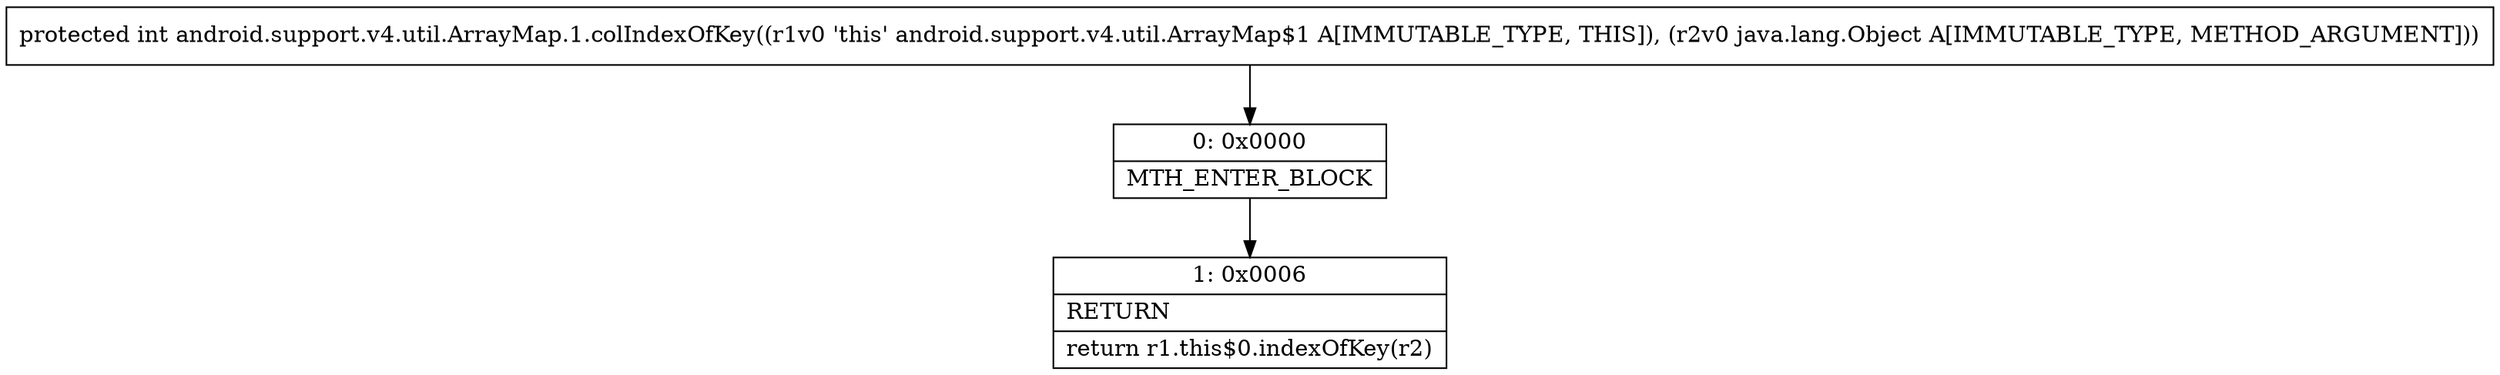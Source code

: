 digraph "CFG forandroid.support.v4.util.ArrayMap.1.colIndexOfKey(Ljava\/lang\/Object;)I" {
Node_0 [shape=record,label="{0\:\ 0x0000|MTH_ENTER_BLOCK\l}"];
Node_1 [shape=record,label="{1\:\ 0x0006|RETURN\l|return r1.this$0.indexOfKey(r2)\l}"];
MethodNode[shape=record,label="{protected int android.support.v4.util.ArrayMap.1.colIndexOfKey((r1v0 'this' android.support.v4.util.ArrayMap$1 A[IMMUTABLE_TYPE, THIS]), (r2v0 java.lang.Object A[IMMUTABLE_TYPE, METHOD_ARGUMENT])) }"];
MethodNode -> Node_0;
Node_0 -> Node_1;
}

